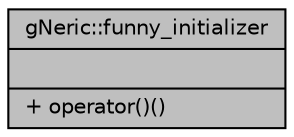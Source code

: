 digraph "gNeric::funny_initializer"
{
 // INTERACTIVE_SVG=YES
  bgcolor="transparent";
  edge [fontname="Helvetica",fontsize="10",labelfontname="Helvetica",labelfontsize="10"];
  node [fontname="Helvetica",fontsize="10",shape=record];
  Node1 [label="{gNeric::funny_initializer\n||+ operator()()\l}",height=0.2,width=0.4,color="black", fillcolor="grey75", style="filled", fontcolor="black"];
}
